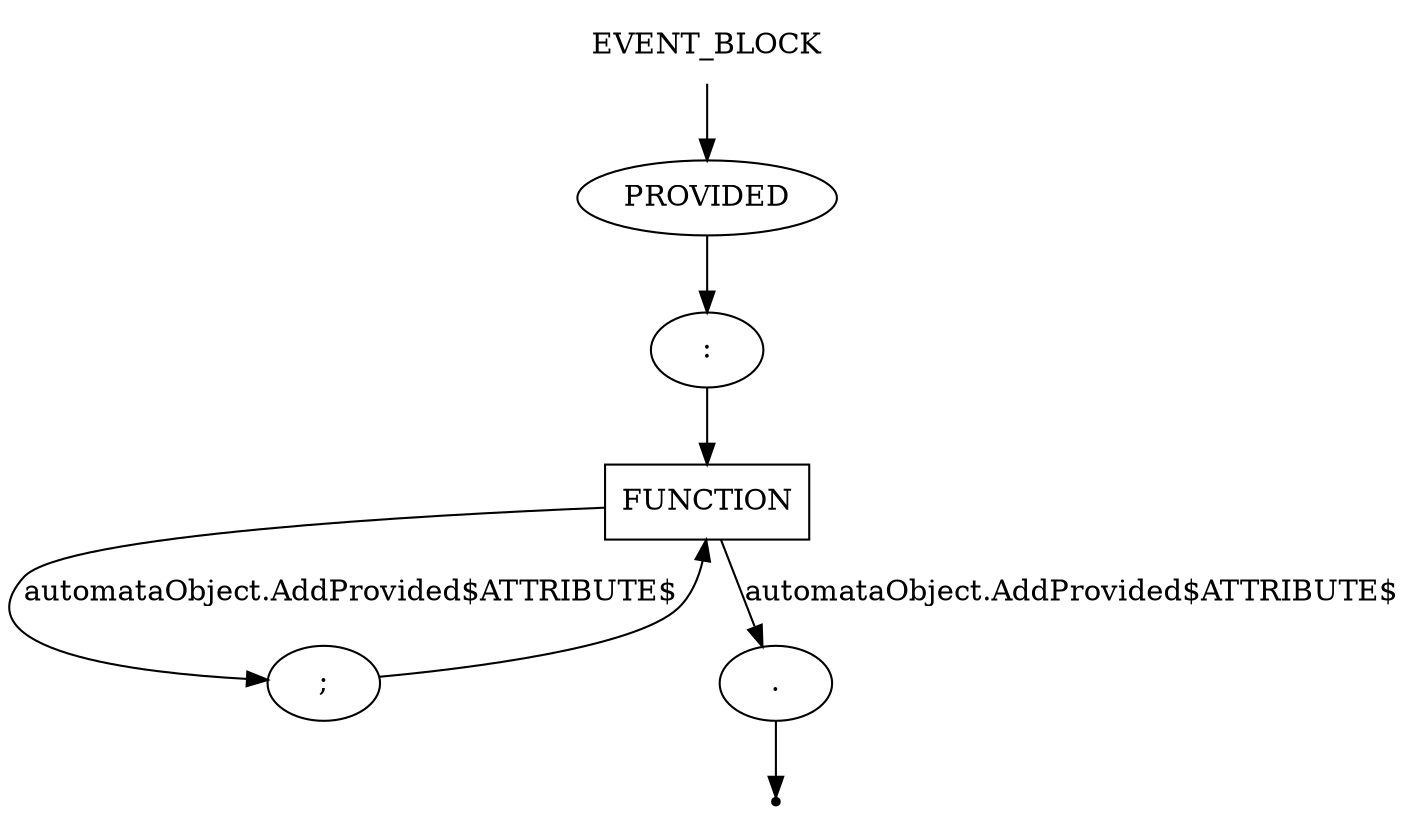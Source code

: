 digraph EVENT_BLOCK {
    start [label=EVENT_BLOCK shape=plaintext]
    A [label=PROVIDED shape=oval]
    B [label=":" shape=oval]
    C [label=FUNCTION shape=box]
    G [label=";" shape=oval]
    H [label="." shape=oval]
    end [label="" shape=point]
    start -> A
    A -> B
    B -> C
    C -> G [label="automataObject.AddProvided$ATTRIBUTE$"]
    C -> H [label="automataObject.AddProvided$ATTRIBUTE$"]
    G -> C
    H -> end
}
